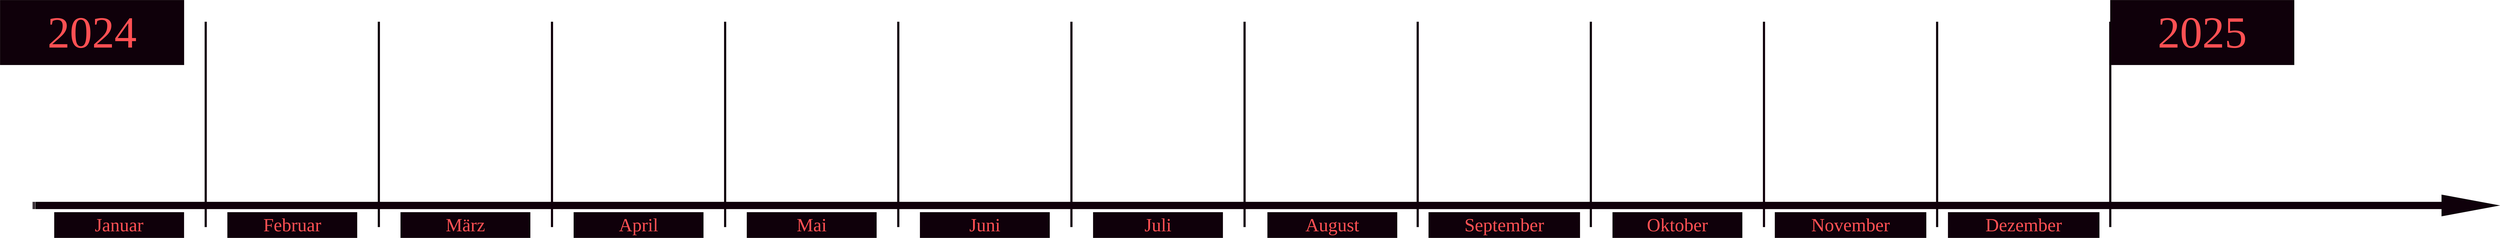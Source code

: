 <mxfile version="25.0.3">
  <diagram name="Page-1" id="xSPA35rQE9uIuLhvjZ89">
    <mxGraphModel dx="20120" dy="11640" grid="1" gridSize="100" guides="1" tooltips="1" connect="1" arrows="1" fold="1" page="1" pageScale="1" pageWidth="23622" pageHeight="2362" background="#FFFFFF" math="0" shadow="0">
      <root>
        <mxCell id="0" />
        <mxCell id="1" parent="0" />
        <mxCell id="GZHj1g9VWXxsmudOEbnP-6" value="&lt;font style=&quot;font-size: 412px;&quot;&gt;2024&lt;/font&gt;" style="rounded=0;whiteSpace=wrap;html=1;fontSize=212;fontFamily=Pilowlava;fontSource=https%3A%2F%2Fja.ishalt.so%2Ffont%2FPilowlava-Regular.otf;fillColor=#0f000a;fontColor=#FF5053;" vertex="1" parent="1">
          <mxGeometry x="100" y="100" width="1700" height="600" as="geometry" />
        </mxCell>
        <mxCell id="GZHj1g9VWXxsmudOEbnP-7" value="" style="html=1;shadow=0;dashed=0;align=center;verticalAlign=middle;shape=mxgraph.arrows2.stripedArrow;dy=0.67;dx=538.37;notch=25;fillColor=#0F000A;" vertex="1" parent="1">
          <mxGeometry x="400" y="1900" width="22800" height="200" as="geometry" />
        </mxCell>
        <mxCell id="GZHj1g9VWXxsmudOEbnP-8" value="&lt;font style=&quot;font-size: 412px;&quot;&gt;2025&lt;/font&gt;" style="rounded=0;whiteSpace=wrap;html=1;fontSize=212;fontFamily=Pilowlava;fontSource=https%3A%2F%2Fja.ishalt.so%2Ffont%2FPilowlava-Regular.otf;fillColor=#0f000a;fontColor=#FF5053;" vertex="1" parent="1">
          <mxGeometry x="19600" y="100" width="1700" height="600" as="geometry" />
        </mxCell>
        <mxCell id="GZHj1g9VWXxsmudOEbnP-9" value="" style="endArrow=none;html=1;rounded=0;strokeWidth=20;strokeColor=#0f000a;" edge="1" parent="1">
          <mxGeometry width="50" height="50" relative="1" as="geometry">
            <mxPoint x="2000" y="2200" as="sourcePoint" />
            <mxPoint x="2000" y="300" as="targetPoint" />
          </mxGeometry>
        </mxCell>
        <mxCell id="GZHj1g9VWXxsmudOEbnP-10" value="" style="endArrow=none;html=1;rounded=0;strokeWidth=20;strokeColor=#0f000a;" edge="1" parent="1">
          <mxGeometry width="50" height="50" relative="1" as="geometry">
            <mxPoint x="3600" y="2200" as="sourcePoint" />
            <mxPoint x="3600" y="300" as="targetPoint" />
          </mxGeometry>
        </mxCell>
        <mxCell id="GZHj1g9VWXxsmudOEbnP-12" value="" style="endArrow=none;html=1;rounded=0;strokeWidth=20;strokeColor=#0f000a;" edge="1" parent="1">
          <mxGeometry width="50" height="50" relative="1" as="geometry">
            <mxPoint x="5200" y="2200" as="sourcePoint" />
            <mxPoint x="5200" y="300" as="targetPoint" />
          </mxGeometry>
        </mxCell>
        <mxCell id="GZHj1g9VWXxsmudOEbnP-13" value="" style="endArrow=none;html=1;rounded=0;strokeWidth=20;strokeColor=#0f000a;" edge="1" parent="1">
          <mxGeometry width="50" height="50" relative="1" as="geometry">
            <mxPoint x="6800" y="2200" as="sourcePoint" />
            <mxPoint x="6800" y="300" as="targetPoint" />
          </mxGeometry>
        </mxCell>
        <mxCell id="GZHj1g9VWXxsmudOEbnP-14" value="" style="endArrow=none;html=1;rounded=0;strokeWidth=20;strokeColor=#0f000a;" edge="1" parent="1">
          <mxGeometry width="50" height="50" relative="1" as="geometry">
            <mxPoint x="8400" y="2200" as="sourcePoint" />
            <mxPoint x="8400" y="300" as="targetPoint" />
          </mxGeometry>
        </mxCell>
        <mxCell id="GZHj1g9VWXxsmudOEbnP-15" value="" style="endArrow=none;html=1;rounded=0;strokeWidth=20;strokeColor=#0f000a;" edge="1" parent="1">
          <mxGeometry width="50" height="50" relative="1" as="geometry">
            <mxPoint x="10000" y="2200" as="sourcePoint" />
            <mxPoint x="10000" y="300" as="targetPoint" />
          </mxGeometry>
        </mxCell>
        <mxCell id="GZHj1g9VWXxsmudOEbnP-16" value="" style="endArrow=none;html=1;rounded=0;strokeWidth=20;strokeColor=#0f000a;" edge="1" parent="1">
          <mxGeometry width="50" height="50" relative="1" as="geometry">
            <mxPoint x="11600" y="2200" as="sourcePoint" />
            <mxPoint x="11600" y="300" as="targetPoint" />
          </mxGeometry>
        </mxCell>
        <mxCell id="GZHj1g9VWXxsmudOEbnP-17" value="" style="endArrow=none;html=1;rounded=0;strokeWidth=20;strokeColor=#0f000a;" edge="1" parent="1">
          <mxGeometry width="50" height="50" relative="1" as="geometry">
            <mxPoint x="13200" y="2200" as="sourcePoint" />
            <mxPoint x="13200" y="300" as="targetPoint" />
          </mxGeometry>
        </mxCell>
        <mxCell id="GZHj1g9VWXxsmudOEbnP-18" value="" style="endArrow=none;html=1;rounded=0;strokeWidth=20;strokeColor=#0f000a;" edge="1" parent="1">
          <mxGeometry width="50" height="50" relative="1" as="geometry">
            <mxPoint x="14800" y="2200" as="sourcePoint" />
            <mxPoint x="14800" y="300" as="targetPoint" />
          </mxGeometry>
        </mxCell>
        <mxCell id="GZHj1g9VWXxsmudOEbnP-19" value="" style="endArrow=none;html=1;rounded=0;strokeWidth=20;strokeColor=#0f000a;" edge="1" parent="1">
          <mxGeometry width="50" height="50" relative="1" as="geometry">
            <mxPoint x="16400" y="2200" as="sourcePoint" />
            <mxPoint x="16400" y="300" as="targetPoint" />
          </mxGeometry>
        </mxCell>
        <mxCell id="GZHj1g9VWXxsmudOEbnP-20" value="" style="endArrow=none;html=1;rounded=0;strokeWidth=20;strokeColor=#0f000a;" edge="1" parent="1">
          <mxGeometry width="50" height="50" relative="1" as="geometry">
            <mxPoint x="18000" y="2200" as="sourcePoint" />
            <mxPoint x="18000" y="300" as="targetPoint" />
          </mxGeometry>
        </mxCell>
        <mxCell id="GZHj1g9VWXxsmudOEbnP-21" value="&lt;font style=&quot;font-size: 172px;&quot;&gt;Januar&lt;/font&gt;" style="rounded=0;whiteSpace=wrap;html=1;fontColor=#FF5053;fontFamily=Pilowlava;fontSource=https%3A%2F%2Fja.ishalt.so%2Ffont%2FPilowlava-Regular.otf;strokeColor=none;fillColor=#0f000a;" vertex="1" parent="1">
          <mxGeometry x="600" y="2062" width="1200" height="238" as="geometry" />
        </mxCell>
        <mxCell id="GZHj1g9VWXxsmudOEbnP-22" value="&lt;font style=&quot;font-size: 172px;&quot;&gt;Februar&lt;/font&gt;" style="rounded=0;whiteSpace=wrap;html=1;fontColor=#FF5053;fontFamily=Pilowlava;fontSource=https%3A%2F%2Fja.ishalt.so%2Ffont%2FPilowlava-Regular.otf;strokeColor=none;fillColor=#0f000a;" vertex="1" parent="1">
          <mxGeometry x="2200" y="2062" width="1200" height="238" as="geometry" />
        </mxCell>
        <mxCell id="GZHj1g9VWXxsmudOEbnP-23" value="&lt;font style=&quot;font-size: 172px;&quot;&gt;März&lt;/font&gt;" style="rounded=0;whiteSpace=wrap;html=1;fontColor=#FF5053;fontFamily=Pilowlava;fontSource=https%3A%2F%2Fja.ishalt.so%2Ffont%2FPilowlava-Regular.otf;strokeColor=none;fillColor=#0f000a;" vertex="1" parent="1">
          <mxGeometry x="3800" y="2062" width="1200" height="238" as="geometry" />
        </mxCell>
        <mxCell id="GZHj1g9VWXxsmudOEbnP-24" value="&lt;font style=&quot;font-size: 172px;&quot;&gt;April&lt;/font&gt;" style="rounded=0;whiteSpace=wrap;html=1;fontColor=#FF5053;fontFamily=Pilowlava;fontSource=https%3A%2F%2Fja.ishalt.so%2Ffont%2FPilowlava-Regular.otf;strokeColor=none;fillColor=#0f000a;" vertex="1" parent="1">
          <mxGeometry x="5400" y="2062" width="1200" height="238" as="geometry" />
        </mxCell>
        <mxCell id="GZHj1g9VWXxsmudOEbnP-25" value="&lt;font style=&quot;font-size: 172px;&quot;&gt;Mai&lt;/font&gt;" style="rounded=0;whiteSpace=wrap;html=1;fontColor=#FF5053;fontFamily=Pilowlava;fontSource=https%3A%2F%2Fja.ishalt.so%2Ffont%2FPilowlava-Regular.otf;strokeColor=none;fillColor=#0f000a;" vertex="1" parent="1">
          <mxGeometry x="7000" y="2062" width="1200" height="238" as="geometry" />
        </mxCell>
        <mxCell id="GZHj1g9VWXxsmudOEbnP-26" value="&lt;font style=&quot;font-size: 172px;&quot;&gt;Juni&lt;/font&gt;" style="rounded=0;whiteSpace=wrap;html=1;fontColor=#FF5053;fontFamily=Pilowlava;fontSource=https%3A%2F%2Fja.ishalt.so%2Ffont%2FPilowlava-Regular.otf;strokeColor=none;fillColor=#0f000a;" vertex="1" parent="1">
          <mxGeometry x="8600" y="2062" width="1200" height="238" as="geometry" />
        </mxCell>
        <mxCell id="GZHj1g9VWXxsmudOEbnP-27" value="&lt;font style=&quot;font-size: 172px;&quot;&gt;Juli&lt;/font&gt;" style="rounded=0;whiteSpace=wrap;html=1;fontColor=#FF5053;fontFamily=Pilowlava;fontSource=https%3A%2F%2Fja.ishalt.so%2Ffont%2FPilowlava-Regular.otf;strokeColor=none;fillColor=#0f000a;" vertex="1" parent="1">
          <mxGeometry x="10200" y="2062" width="1200" height="238" as="geometry" />
        </mxCell>
        <mxCell id="GZHj1g9VWXxsmudOEbnP-28" value="&lt;font style=&quot;font-size: 172px;&quot;&gt;August&lt;/font&gt;" style="rounded=0;whiteSpace=wrap;html=1;fontColor=#FF5053;fontFamily=Pilowlava;fontSource=https%3A%2F%2Fja.ishalt.so%2Ffont%2FPilowlava-Regular.otf;strokeColor=none;fillColor=#0f000a;" vertex="1" parent="1">
          <mxGeometry x="11811" y="2062" width="1200" height="238" as="geometry" />
        </mxCell>
        <mxCell id="GZHj1g9VWXxsmudOEbnP-29" value="&lt;font style=&quot;font-size: 172px;&quot;&gt;September&lt;/font&gt;" style="rounded=0;whiteSpace=wrap;html=1;fontColor=#FF5053;fontFamily=Pilowlava;fontSource=https%3A%2F%2Fja.ishalt.so%2Ffont%2FPilowlava-Regular.otf;strokeColor=none;fillColor=#0f000a;" vertex="1" parent="1">
          <mxGeometry x="13300" y="2062" width="1400" height="238" as="geometry" />
        </mxCell>
        <mxCell id="GZHj1g9VWXxsmudOEbnP-30" value="&lt;font style=&quot;font-size: 172px;&quot;&gt;Oktober&lt;/font&gt;" style="rounded=0;whiteSpace=wrap;html=1;fontColor=#FF5053;fontFamily=Pilowlava;fontSource=https%3A%2F%2Fja.ishalt.so%2Ffont%2FPilowlava-Regular.otf;strokeColor=none;fillColor=#0f000a;" vertex="1" parent="1">
          <mxGeometry x="15000" y="2062" width="1200" height="238" as="geometry" />
        </mxCell>
        <mxCell id="GZHj1g9VWXxsmudOEbnP-31" value="&lt;font style=&quot;font-size: 172px;&quot;&gt;November&lt;/font&gt;" style="rounded=0;whiteSpace=wrap;html=1;fontColor=#FF5053;fontFamily=Pilowlava;fontSource=https%3A%2F%2Fja.ishalt.so%2Ffont%2FPilowlava-Regular.otf;strokeColor=none;fillColor=#0f000a;" vertex="1" parent="1">
          <mxGeometry x="16500" y="2062" width="1400" height="238" as="geometry" />
        </mxCell>
        <mxCell id="GZHj1g9VWXxsmudOEbnP-32" value="&lt;font style=&quot;font-size: 172px;&quot;&gt;Dezember&lt;/font&gt;" style="rounded=0;whiteSpace=wrap;html=1;fontColor=#FF5053;fontFamily=Pilowlava;fontSource=https%3A%2F%2Fja.ishalt.so%2Ffont%2FPilowlava-Regular.otf;strokeColor=none;fillColor=#0f000a;" vertex="1" parent="1">
          <mxGeometry x="18100" y="2062" width="1400" height="238" as="geometry" />
        </mxCell>
        <mxCell id="GZHj1g9VWXxsmudOEbnP-33" value="" style="endArrow=none;html=1;rounded=0;strokeWidth=20;strokeColor=#0f000a;" edge="1" parent="1">
          <mxGeometry width="50" height="50" relative="1" as="geometry">
            <mxPoint x="19600" y="2200" as="sourcePoint" />
            <mxPoint x="19600" y="300" as="targetPoint" />
          </mxGeometry>
        </mxCell>
      </root>
    </mxGraphModel>
  </diagram>
</mxfile>
